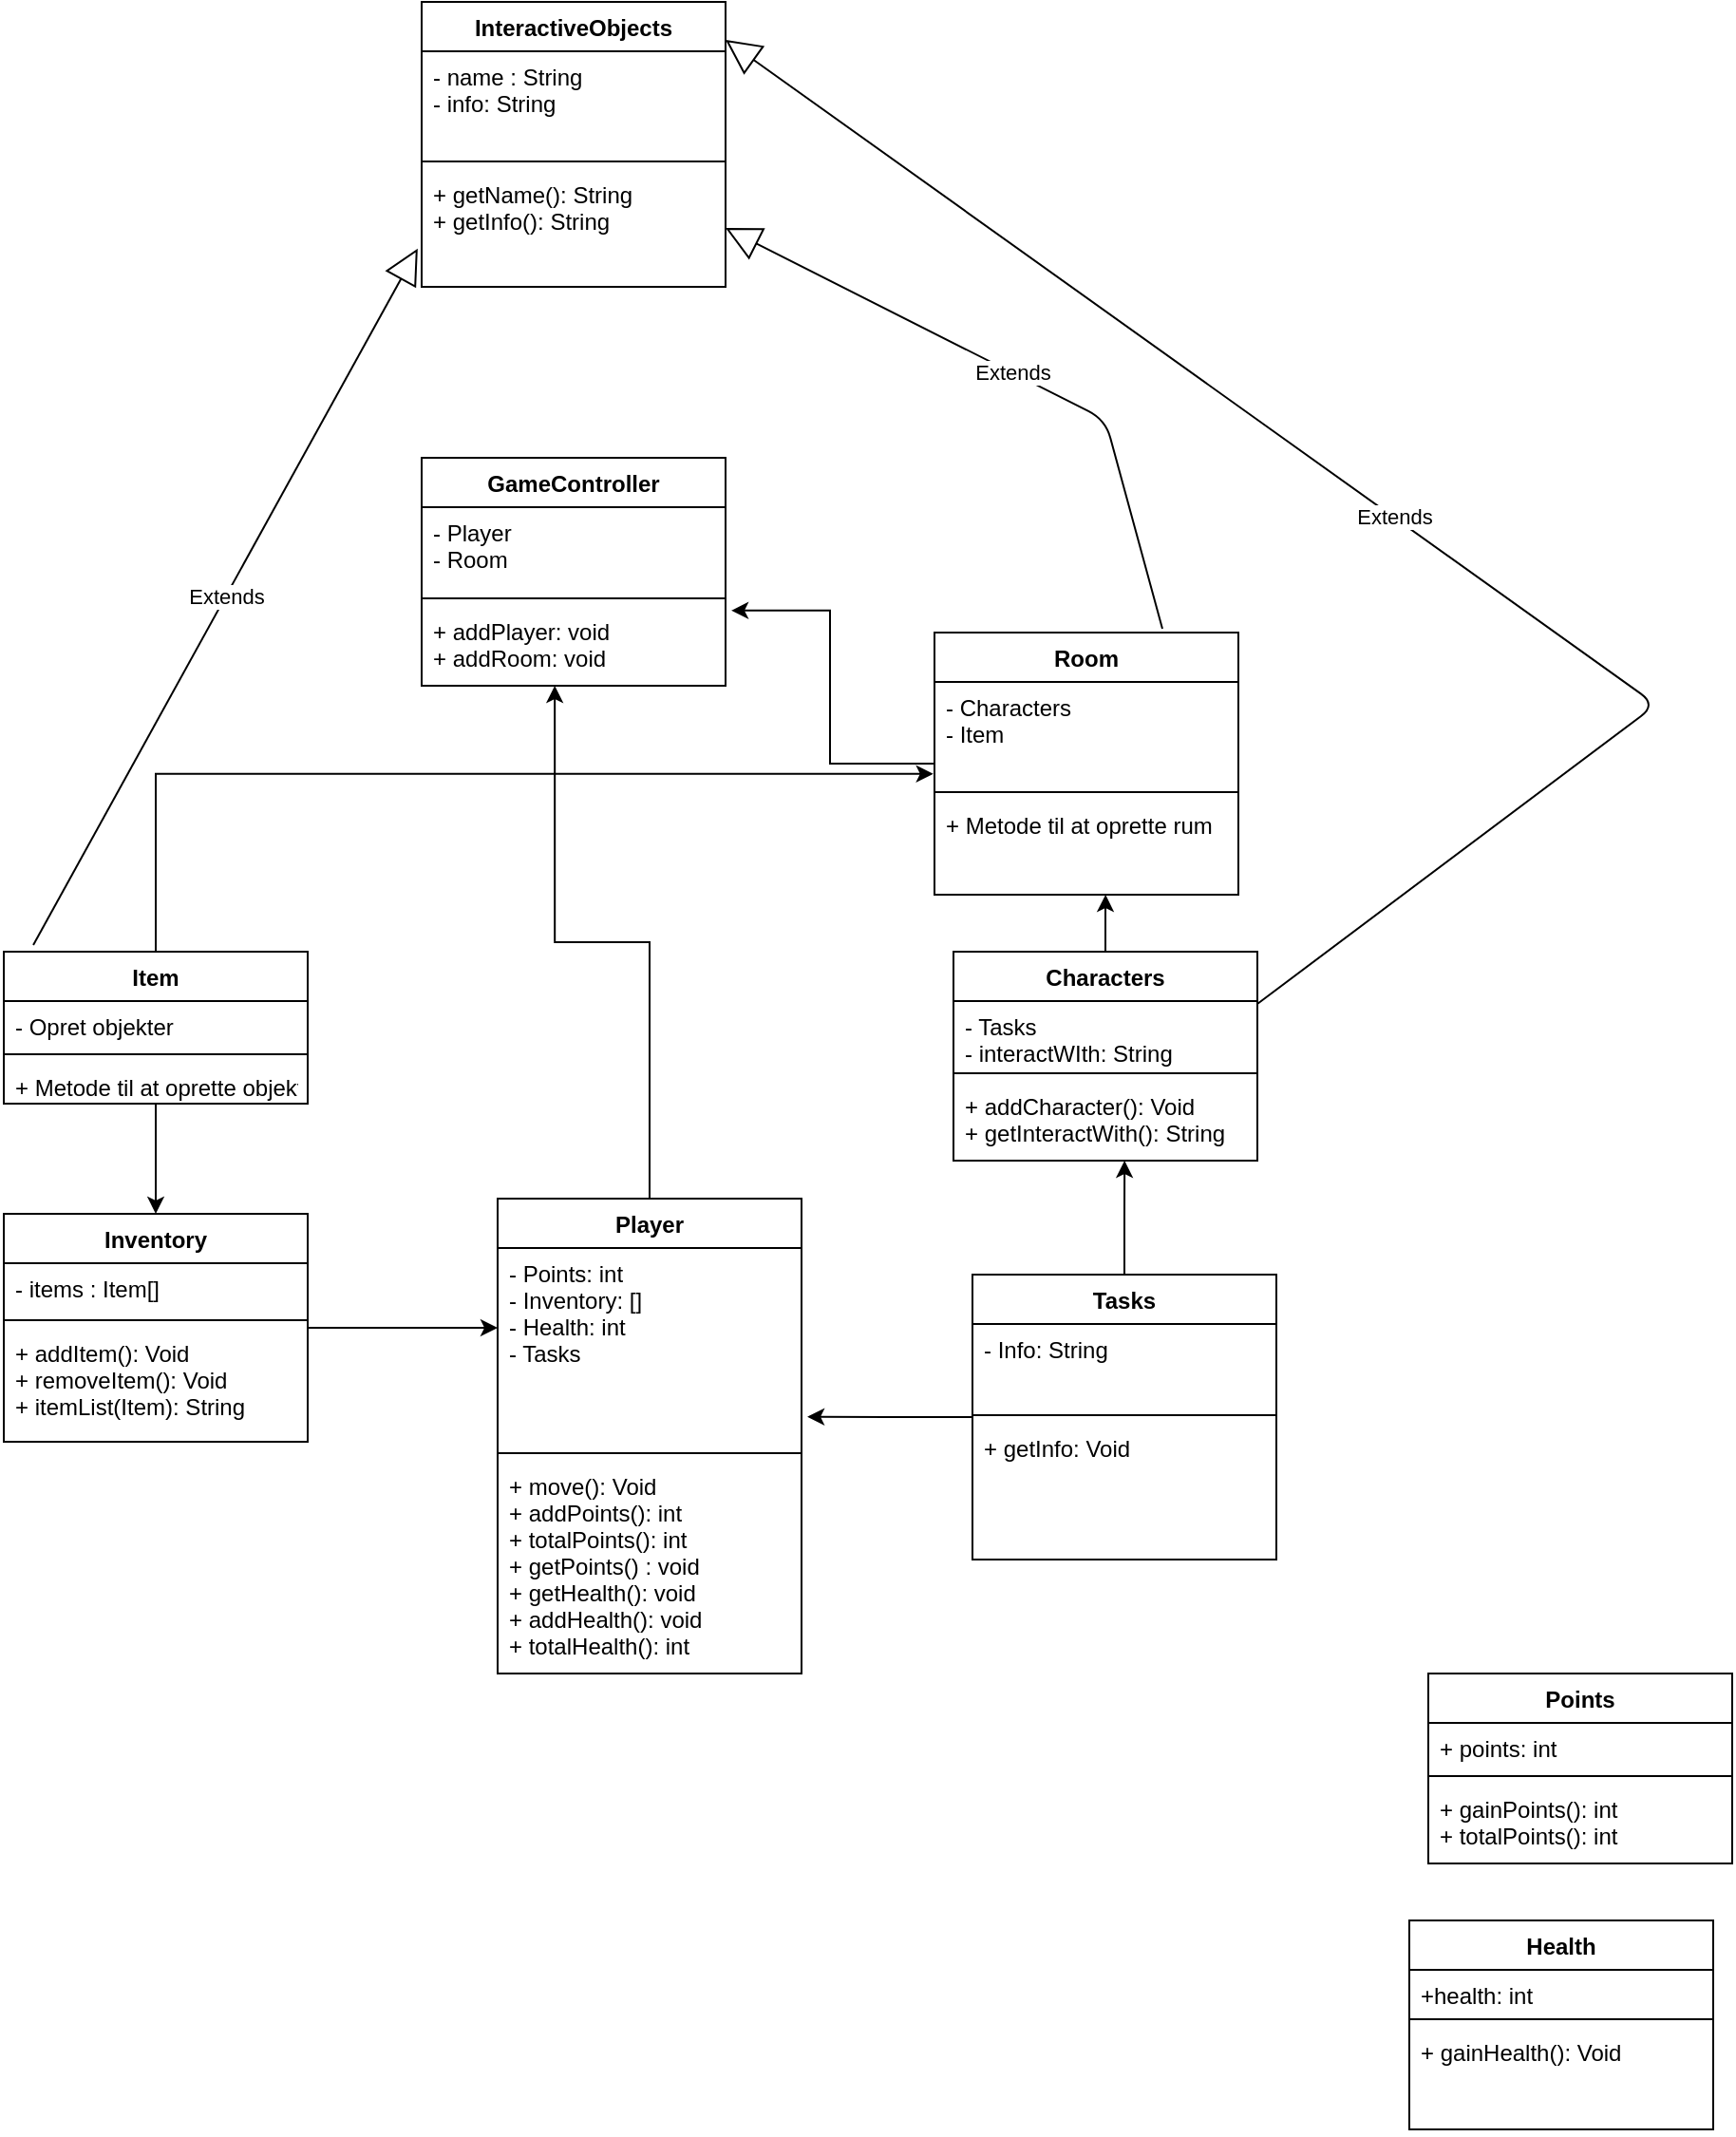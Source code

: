 <mxfile version="13.8.3" type="github">
  <diagram id="OaIZEHk09cOnDfYloAlH" name="Page-1">
    <mxGraphModel dx="2500" dy="2062" grid="1" gridSize="10" guides="1" tooltips="1" connect="1" arrows="1" fold="1" page="1" pageScale="1" pageWidth="827" pageHeight="1169" math="0" shadow="0">
      <root>
        <mxCell id="0" />
        <mxCell id="1" parent="0" />
        <mxCell id="fyJtYtqgs7xTM8hpXgKs-1" value="InteractiveObjects" style="swimlane;fontStyle=1;align=center;verticalAlign=top;childLayout=stackLayout;horizontal=1;startSize=26;horizontalStack=0;resizeParent=1;resizeParentMax=0;resizeLast=0;collapsible=1;marginBottom=0;" parent="1" vertex="1">
          <mxGeometry x="100" y="-270" width="160" height="150" as="geometry" />
        </mxCell>
        <mxCell id="fyJtYtqgs7xTM8hpXgKs-2" value="- name : String&#xa;- info: String&#xa;" style="text;strokeColor=none;fillColor=none;align=left;verticalAlign=top;spacingLeft=4;spacingRight=4;overflow=hidden;rotatable=0;points=[[0,0.5],[1,0.5]];portConstraint=eastwest;" parent="fyJtYtqgs7xTM8hpXgKs-1" vertex="1">
          <mxGeometry y="26" width="160" height="54" as="geometry" />
        </mxCell>
        <mxCell id="fyJtYtqgs7xTM8hpXgKs-3" value="" style="line;strokeWidth=1;fillColor=none;align=left;verticalAlign=middle;spacingTop=-1;spacingLeft=3;spacingRight=3;rotatable=0;labelPosition=right;points=[];portConstraint=eastwest;" parent="fyJtYtqgs7xTM8hpXgKs-1" vertex="1">
          <mxGeometry y="80" width="160" height="8" as="geometry" />
        </mxCell>
        <mxCell id="fyJtYtqgs7xTM8hpXgKs-4" value="+ getName(): String&#xa;+ getInfo(): String&#xa;" style="text;strokeColor=none;fillColor=none;align=left;verticalAlign=top;spacingLeft=4;spacingRight=4;overflow=hidden;rotatable=0;points=[[0,0.5],[1,0.5]];portConstraint=eastwest;" parent="fyJtYtqgs7xTM8hpXgKs-1" vertex="1">
          <mxGeometry y="88" width="160" height="62" as="geometry" />
        </mxCell>
        <mxCell id="Br5TqSRko3BlNioLOSHJ-10" value="Health" style="swimlane;fontStyle=1;align=center;verticalAlign=top;childLayout=stackLayout;horizontal=1;startSize=26;horizontalStack=0;resizeParent=1;resizeParentMax=0;resizeLast=0;collapsible=1;marginBottom=0;" parent="1" vertex="1">
          <mxGeometry x="620" y="740" width="160" height="110" as="geometry" />
        </mxCell>
        <mxCell id="Br5TqSRko3BlNioLOSHJ-11" value="+health: int" style="text;strokeColor=none;fillColor=none;align=left;verticalAlign=top;spacingLeft=4;spacingRight=4;overflow=hidden;rotatable=0;points=[[0,0.5],[1,0.5]];portConstraint=eastwest;" parent="Br5TqSRko3BlNioLOSHJ-10" vertex="1">
          <mxGeometry y="26" width="160" height="22" as="geometry" />
        </mxCell>
        <mxCell id="Br5TqSRko3BlNioLOSHJ-12" value="" style="line;strokeWidth=1;fillColor=none;align=left;verticalAlign=middle;spacingTop=-1;spacingLeft=3;spacingRight=3;rotatable=0;labelPosition=right;points=[];portConstraint=eastwest;" parent="Br5TqSRko3BlNioLOSHJ-10" vertex="1">
          <mxGeometry y="48" width="160" height="8" as="geometry" />
        </mxCell>
        <mxCell id="Br5TqSRko3BlNioLOSHJ-13" value="+ gainHealth(): Void&#xa;" style="text;strokeColor=none;fillColor=none;align=left;verticalAlign=top;spacingLeft=4;spacingRight=4;overflow=hidden;rotatable=0;points=[[0,0.5],[1,0.5]];portConstraint=eastwest;" parent="Br5TqSRko3BlNioLOSHJ-10" vertex="1">
          <mxGeometry y="56" width="160" height="54" as="geometry" />
        </mxCell>
        <mxCell id="fyJtYtqgs7xTM8hpXgKs-21" value="Points" style="swimlane;fontStyle=1;align=center;verticalAlign=top;childLayout=stackLayout;horizontal=1;startSize=26;horizontalStack=0;resizeParent=1;resizeParentMax=0;resizeLast=0;collapsible=1;marginBottom=0;" parent="1" vertex="1">
          <mxGeometry x="630" y="610" width="160" height="100" as="geometry" />
        </mxCell>
        <mxCell id="fyJtYtqgs7xTM8hpXgKs-22" value="+ points: int" style="text;strokeColor=none;fillColor=none;align=left;verticalAlign=top;spacingLeft=4;spacingRight=4;overflow=hidden;rotatable=0;points=[[0,0.5],[1,0.5]];portConstraint=eastwest;" parent="fyJtYtqgs7xTM8hpXgKs-21" vertex="1">
          <mxGeometry y="26" width="160" height="24" as="geometry" />
        </mxCell>
        <mxCell id="fyJtYtqgs7xTM8hpXgKs-23" value="" style="line;strokeWidth=1;fillColor=none;align=left;verticalAlign=middle;spacingTop=-1;spacingLeft=3;spacingRight=3;rotatable=0;labelPosition=right;points=[];portConstraint=eastwest;" parent="fyJtYtqgs7xTM8hpXgKs-21" vertex="1">
          <mxGeometry y="50" width="160" height="8" as="geometry" />
        </mxCell>
        <mxCell id="fyJtYtqgs7xTM8hpXgKs-24" value="+ gainPoints(): int&#xa;+ totalPoints(): int" style="text;strokeColor=none;fillColor=none;align=left;verticalAlign=top;spacingLeft=4;spacingRight=4;overflow=hidden;rotatable=0;points=[[0,0.5],[1,0.5]];portConstraint=eastwest;" parent="fyJtYtqgs7xTM8hpXgKs-21" vertex="1">
          <mxGeometry y="58" width="160" height="42" as="geometry" />
        </mxCell>
        <mxCell id="Wz_xO3bhvmFDx0TktLbk-16" style="edgeStyle=orthogonalEdgeStyle;rounded=0;orthogonalLoop=1;jettySize=auto;html=1;entryX=0.438;entryY=1;entryDx=0;entryDy=0;entryPerimeter=0;" parent="1" source="Br5TqSRko3BlNioLOSHJ-26" target="Wz_xO3bhvmFDx0TktLbk-15" edge="1">
          <mxGeometry relative="1" as="geometry">
            <mxPoint x="220" y="120" as="targetPoint" />
          </mxGeometry>
        </mxCell>
        <mxCell id="Br5TqSRko3BlNioLOSHJ-26" value="Player" style="swimlane;fontStyle=1;align=center;verticalAlign=top;childLayout=stackLayout;horizontal=1;startSize=26;horizontalStack=0;resizeParent=1;resizeParentMax=0;resizeLast=0;collapsible=1;marginBottom=0;" parent="1" vertex="1">
          <mxGeometry x="140" y="360" width="160" height="250" as="geometry" />
        </mxCell>
        <mxCell id="Br5TqSRko3BlNioLOSHJ-27" value="- Points: int&#xa;- Inventory: [] &#xa;- Health: int&#xa;- Tasks" style="text;strokeColor=none;fillColor=none;align=left;verticalAlign=top;spacingLeft=4;spacingRight=4;overflow=hidden;rotatable=0;points=[[0,0.5],[1,0.5]];portConstraint=eastwest;" parent="Br5TqSRko3BlNioLOSHJ-26" vertex="1">
          <mxGeometry y="26" width="160" height="104" as="geometry" />
        </mxCell>
        <mxCell id="Br5TqSRko3BlNioLOSHJ-28" value="" style="line;strokeWidth=1;fillColor=none;align=left;verticalAlign=middle;spacingTop=-1;spacingLeft=3;spacingRight=3;rotatable=0;labelPosition=right;points=[];portConstraint=eastwest;" parent="Br5TqSRko3BlNioLOSHJ-26" vertex="1">
          <mxGeometry y="130" width="160" height="8" as="geometry" />
        </mxCell>
        <mxCell id="Br5TqSRko3BlNioLOSHJ-29" value="+ move(): Void&#xa;+ addPoints(): int&#xa;+ totalPoints(): int&#xa;+ getPoints() : void&#xa;+ getHealth(): void&#xa;+ addHealth(): void&#xa;+ totalHealth(): int" style="text;strokeColor=none;fillColor=none;align=left;verticalAlign=top;spacingLeft=4;spacingRight=4;overflow=hidden;rotatable=0;points=[[0,0.5],[1,0.5]];portConstraint=eastwest;" parent="Br5TqSRko3BlNioLOSHJ-26" vertex="1">
          <mxGeometry y="138" width="160" height="112" as="geometry" />
        </mxCell>
        <mxCell id="XbGQKsOe6jxwTN5SNM0O-1" style="edgeStyle=orthogonalEdgeStyle;rounded=0;orthogonalLoop=1;jettySize=auto;html=1;entryX=0.5;entryY=0;entryDx=0;entryDy=0;" edge="1" parent="1" source="fyJtYtqgs7xTM8hpXgKs-5" target="fyJtYtqgs7xTM8hpXgKs-17">
          <mxGeometry relative="1" as="geometry" />
        </mxCell>
        <mxCell id="XbGQKsOe6jxwTN5SNM0O-8" style="edgeStyle=orthogonalEdgeStyle;rounded=0;orthogonalLoop=1;jettySize=auto;html=1;entryX=-0.004;entryY=0.896;entryDx=0;entryDy=0;entryPerimeter=0;" edge="1" parent="1" source="fyJtYtqgs7xTM8hpXgKs-5" target="fyJtYtqgs7xTM8hpXgKs-26">
          <mxGeometry relative="1" as="geometry" />
        </mxCell>
        <mxCell id="fyJtYtqgs7xTM8hpXgKs-5" value="Item" style="swimlane;fontStyle=1;align=center;verticalAlign=top;childLayout=stackLayout;horizontal=1;startSize=26;horizontalStack=0;resizeParent=1;resizeParentMax=0;resizeLast=0;collapsible=1;marginBottom=0;" parent="1" vertex="1">
          <mxGeometry x="-120" y="230" width="160" height="80" as="geometry" />
        </mxCell>
        <mxCell id="fyJtYtqgs7xTM8hpXgKs-6" value="- Opret objekter" style="text;strokeColor=none;fillColor=none;align=left;verticalAlign=top;spacingLeft=4;spacingRight=4;overflow=hidden;rotatable=0;points=[[0,0.5],[1,0.5]];portConstraint=eastwest;" parent="fyJtYtqgs7xTM8hpXgKs-5" vertex="1">
          <mxGeometry y="26" width="160" height="24" as="geometry" />
        </mxCell>
        <mxCell id="fyJtYtqgs7xTM8hpXgKs-7" value="" style="line;strokeWidth=1;fillColor=none;align=left;verticalAlign=middle;spacingTop=-1;spacingLeft=3;spacingRight=3;rotatable=0;labelPosition=right;points=[];portConstraint=eastwest;" parent="fyJtYtqgs7xTM8hpXgKs-5" vertex="1">
          <mxGeometry y="50" width="160" height="8" as="geometry" />
        </mxCell>
        <mxCell id="fyJtYtqgs7xTM8hpXgKs-8" value="+ Metode til at oprette objekter" style="text;strokeColor=none;fillColor=none;align=left;verticalAlign=top;spacingLeft=4;spacingRight=4;overflow=hidden;rotatable=0;points=[[0,0.5],[1,0.5]];portConstraint=eastwest;" parent="fyJtYtqgs7xTM8hpXgKs-5" vertex="1">
          <mxGeometry y="58" width="160" height="22" as="geometry" />
        </mxCell>
        <mxCell id="XbGQKsOe6jxwTN5SNM0O-13" style="edgeStyle=orthogonalEdgeStyle;rounded=0;orthogonalLoop=1;jettySize=auto;html=1;entryX=0.563;entryY=1;entryDx=0;entryDy=0;entryPerimeter=0;" edge="1" parent="1" source="Br5TqSRko3BlNioLOSHJ-41" target="fyJtYtqgs7xTM8hpXgKs-12">
          <mxGeometry relative="1" as="geometry" />
        </mxCell>
        <mxCell id="XbGQKsOe6jxwTN5SNM0O-15" style="edgeStyle=orthogonalEdgeStyle;rounded=0;orthogonalLoop=1;jettySize=auto;html=1;entryX=1.019;entryY=0.854;entryDx=0;entryDy=0;entryPerimeter=0;" edge="1" parent="1" source="Br5TqSRko3BlNioLOSHJ-41" target="Br5TqSRko3BlNioLOSHJ-27">
          <mxGeometry relative="1" as="geometry" />
        </mxCell>
        <mxCell id="Br5TqSRko3BlNioLOSHJ-41" value="Tasks" style="swimlane;fontStyle=1;align=center;verticalAlign=top;childLayout=stackLayout;horizontal=1;startSize=26;horizontalStack=0;resizeParent=1;resizeParentMax=0;resizeLast=0;collapsible=1;marginBottom=0;" parent="1" vertex="1">
          <mxGeometry x="390" y="400" width="160" height="150" as="geometry" />
        </mxCell>
        <mxCell id="Br5TqSRko3BlNioLOSHJ-42" value="- Info: String" style="text;strokeColor=none;fillColor=none;align=left;verticalAlign=top;spacingLeft=4;spacingRight=4;overflow=hidden;rotatable=0;points=[[0,0.5],[1,0.5]];portConstraint=eastwest;" parent="Br5TqSRko3BlNioLOSHJ-41" vertex="1">
          <mxGeometry y="26" width="160" height="44" as="geometry" />
        </mxCell>
        <mxCell id="Br5TqSRko3BlNioLOSHJ-43" value="" style="line;strokeWidth=1;fillColor=none;align=left;verticalAlign=middle;spacingTop=-1;spacingLeft=3;spacingRight=3;rotatable=0;labelPosition=right;points=[];portConstraint=eastwest;" parent="Br5TqSRko3BlNioLOSHJ-41" vertex="1">
          <mxGeometry y="70" width="160" height="8" as="geometry" />
        </mxCell>
        <mxCell id="Br5TqSRko3BlNioLOSHJ-44" value="+ getInfo: Void" style="text;strokeColor=none;fillColor=none;align=left;verticalAlign=top;spacingLeft=4;spacingRight=4;overflow=hidden;rotatable=0;points=[[0,0.5],[1,0.5]];portConstraint=eastwest;" parent="Br5TqSRko3BlNioLOSHJ-41" vertex="1">
          <mxGeometry y="78" width="160" height="72" as="geometry" />
        </mxCell>
        <mxCell id="Wz_xO3bhvmFDx0TktLbk-18" style="edgeStyle=orthogonalEdgeStyle;rounded=0;orthogonalLoop=1;jettySize=auto;html=1;entryX=1.019;entryY=0.058;entryDx=0;entryDy=0;entryPerimeter=0;" parent="1" source="fyJtYtqgs7xTM8hpXgKs-25" target="Wz_xO3bhvmFDx0TktLbk-15" edge="1">
          <mxGeometry relative="1" as="geometry" />
        </mxCell>
        <mxCell id="fyJtYtqgs7xTM8hpXgKs-25" value="Room" style="swimlane;fontStyle=1;align=center;verticalAlign=top;childLayout=stackLayout;horizontal=1;startSize=26;horizontalStack=0;resizeParent=1;resizeParentMax=0;resizeLast=0;collapsible=1;marginBottom=0;" parent="1" vertex="1">
          <mxGeometry x="370" y="62" width="160" height="138" as="geometry" />
        </mxCell>
        <mxCell id="fyJtYtqgs7xTM8hpXgKs-26" value="- Characters&#xa;- Item " style="text;strokeColor=none;fillColor=none;align=left;verticalAlign=top;spacingLeft=4;spacingRight=4;overflow=hidden;rotatable=0;points=[[0,0.5],[1,0.5]];portConstraint=eastwest;" parent="fyJtYtqgs7xTM8hpXgKs-25" vertex="1">
          <mxGeometry y="26" width="160" height="54" as="geometry" />
        </mxCell>
        <mxCell id="fyJtYtqgs7xTM8hpXgKs-27" value="" style="line;strokeWidth=1;fillColor=none;align=left;verticalAlign=middle;spacingTop=-1;spacingLeft=3;spacingRight=3;rotatable=0;labelPosition=right;points=[];portConstraint=eastwest;" parent="fyJtYtqgs7xTM8hpXgKs-25" vertex="1">
          <mxGeometry y="80" width="160" height="8" as="geometry" />
        </mxCell>
        <mxCell id="fyJtYtqgs7xTM8hpXgKs-28" value="+ Metode til at oprette rum" style="text;strokeColor=none;fillColor=none;align=left;verticalAlign=top;spacingLeft=4;spacingRight=4;overflow=hidden;rotatable=0;points=[[0,0.5],[1,0.5]];portConstraint=eastwest;" parent="fyJtYtqgs7xTM8hpXgKs-25" vertex="1">
          <mxGeometry y="88" width="160" height="50" as="geometry" />
        </mxCell>
        <mxCell id="XbGQKsOe6jxwTN5SNM0O-10" style="edgeStyle=orthogonalEdgeStyle;rounded=0;orthogonalLoop=1;jettySize=auto;html=1;entryX=0.563;entryY=1;entryDx=0;entryDy=0;entryPerimeter=0;" edge="1" parent="1" source="fyJtYtqgs7xTM8hpXgKs-9" target="fyJtYtqgs7xTM8hpXgKs-28">
          <mxGeometry relative="1" as="geometry" />
        </mxCell>
        <mxCell id="fyJtYtqgs7xTM8hpXgKs-9" value="Characters" style="swimlane;fontStyle=1;align=center;verticalAlign=top;childLayout=stackLayout;horizontal=1;startSize=26;horizontalStack=0;resizeParent=1;resizeParentMax=0;resizeLast=0;collapsible=1;marginBottom=0;" parent="1" vertex="1">
          <mxGeometry x="380" y="230" width="160" height="110" as="geometry" />
        </mxCell>
        <mxCell id="fyJtYtqgs7xTM8hpXgKs-10" value="- Tasks&#xa;- interactWIth: String" style="text;strokeColor=none;fillColor=none;align=left;verticalAlign=top;spacingLeft=4;spacingRight=4;overflow=hidden;rotatable=0;points=[[0,0.5],[1,0.5]];portConstraint=eastwest;" parent="fyJtYtqgs7xTM8hpXgKs-9" vertex="1">
          <mxGeometry y="26" width="160" height="34" as="geometry" />
        </mxCell>
        <mxCell id="fyJtYtqgs7xTM8hpXgKs-11" value="" style="line;strokeWidth=1;fillColor=none;align=left;verticalAlign=middle;spacingTop=-1;spacingLeft=3;spacingRight=3;rotatable=0;labelPosition=right;points=[];portConstraint=eastwest;" parent="fyJtYtqgs7xTM8hpXgKs-9" vertex="1">
          <mxGeometry y="60" width="160" height="8" as="geometry" />
        </mxCell>
        <mxCell id="fyJtYtqgs7xTM8hpXgKs-12" value="+ addCharacter(): Void&#xa;+ getInteractWith(): String" style="text;strokeColor=none;fillColor=none;align=left;verticalAlign=top;spacingLeft=4;spacingRight=4;overflow=hidden;rotatable=0;points=[[0,0.5],[1,0.5]];portConstraint=eastwest;" parent="fyJtYtqgs7xTM8hpXgKs-9" vertex="1">
          <mxGeometry y="68" width="160" height="42" as="geometry" />
        </mxCell>
        <mxCell id="XbGQKsOe6jxwTN5SNM0O-3" style="edgeStyle=orthogonalEdgeStyle;rounded=0;orthogonalLoop=1;jettySize=auto;html=1;entryX=0;entryY=0.404;entryDx=0;entryDy=0;entryPerimeter=0;" edge="1" parent="1" source="fyJtYtqgs7xTM8hpXgKs-17" target="Br5TqSRko3BlNioLOSHJ-27">
          <mxGeometry relative="1" as="geometry" />
        </mxCell>
        <mxCell id="fyJtYtqgs7xTM8hpXgKs-17" value="Inventory" style="swimlane;fontStyle=1;align=center;verticalAlign=top;childLayout=stackLayout;horizontal=1;startSize=26;horizontalStack=0;resizeParent=1;resizeParentMax=0;resizeLast=0;collapsible=1;marginBottom=0;" parent="1" vertex="1">
          <mxGeometry x="-120" y="368" width="160" height="120" as="geometry" />
        </mxCell>
        <mxCell id="fyJtYtqgs7xTM8hpXgKs-18" value="- items : Item[]" style="text;strokeColor=none;fillColor=none;align=left;verticalAlign=top;spacingLeft=4;spacingRight=4;overflow=hidden;rotatable=0;points=[[0,0.5],[1,0.5]];portConstraint=eastwest;" parent="fyJtYtqgs7xTM8hpXgKs-17" vertex="1">
          <mxGeometry y="26" width="160" height="26" as="geometry" />
        </mxCell>
        <mxCell id="fyJtYtqgs7xTM8hpXgKs-19" value="" style="line;strokeWidth=1;fillColor=none;align=left;verticalAlign=middle;spacingTop=-1;spacingLeft=3;spacingRight=3;rotatable=0;labelPosition=right;points=[];portConstraint=eastwest;" parent="fyJtYtqgs7xTM8hpXgKs-17" vertex="1">
          <mxGeometry y="52" width="160" height="8" as="geometry" />
        </mxCell>
        <mxCell id="fyJtYtqgs7xTM8hpXgKs-20" value="+ addItem(): Void &#xa;+ removeItem(): Void&#xa;+ itemList(Item): String" style="text;strokeColor=none;fillColor=none;align=left;verticalAlign=top;spacingLeft=4;spacingRight=4;overflow=hidden;rotatable=0;points=[[0,0.5],[1,0.5]];portConstraint=eastwest;" parent="fyJtYtqgs7xTM8hpXgKs-17" vertex="1">
          <mxGeometry y="60" width="160" height="60" as="geometry" />
        </mxCell>
        <mxCell id="Wz_xO3bhvmFDx0TktLbk-11" value="Extends" style="endArrow=block;endSize=16;endFill=0;html=1;entryX=1;entryY=0.5;entryDx=0;entryDy=0;" parent="1" target="fyJtYtqgs7xTM8hpXgKs-4" edge="1">
          <mxGeometry width="160" relative="1" as="geometry">
            <mxPoint x="490" y="60" as="sourcePoint" />
            <mxPoint x="540" y="-60" as="targetPoint" />
            <Array as="points">
              <mxPoint x="460" y="-50" />
            </Array>
          </mxGeometry>
        </mxCell>
        <mxCell id="Wz_xO3bhvmFDx0TktLbk-12" value="GameController" style="swimlane;fontStyle=1;align=center;verticalAlign=top;childLayout=stackLayout;horizontal=1;startSize=26;horizontalStack=0;resizeParent=1;resizeParentMax=0;resizeLast=0;collapsible=1;marginBottom=0;" parent="1" vertex="1">
          <mxGeometry x="100" y="-30" width="160" height="120" as="geometry" />
        </mxCell>
        <mxCell id="Wz_xO3bhvmFDx0TktLbk-13" value="- Player&#xa;- Room" style="text;strokeColor=none;fillColor=none;align=left;verticalAlign=top;spacingLeft=4;spacingRight=4;overflow=hidden;rotatable=0;points=[[0,0.5],[1,0.5]];portConstraint=eastwest;" parent="Wz_xO3bhvmFDx0TktLbk-12" vertex="1">
          <mxGeometry y="26" width="160" height="44" as="geometry" />
        </mxCell>
        <mxCell id="Wz_xO3bhvmFDx0TktLbk-14" value="" style="line;strokeWidth=1;fillColor=none;align=left;verticalAlign=middle;spacingTop=-1;spacingLeft=3;spacingRight=3;rotatable=0;labelPosition=right;points=[];portConstraint=eastwest;" parent="Wz_xO3bhvmFDx0TktLbk-12" vertex="1">
          <mxGeometry y="70" width="160" height="8" as="geometry" />
        </mxCell>
        <mxCell id="Wz_xO3bhvmFDx0TktLbk-15" value="+ addPlayer: void&#xa;+ addRoom: void" style="text;strokeColor=none;fillColor=none;align=left;verticalAlign=top;spacingLeft=4;spacingRight=4;overflow=hidden;rotatable=0;points=[[0,0.5],[1,0.5]];portConstraint=eastwest;" parent="Wz_xO3bhvmFDx0TktLbk-12" vertex="1">
          <mxGeometry y="78" width="160" height="42" as="geometry" />
        </mxCell>
        <mxCell id="Wz_xO3bhvmFDx0TktLbk-19" value="Extends" style="endArrow=block;endSize=16;endFill=0;html=1;entryX=-0.013;entryY=0.675;entryDx=0;entryDy=0;entryPerimeter=0;exitX=0.097;exitY=-0.044;exitDx=0;exitDy=0;exitPerimeter=0;" parent="1" source="fyJtYtqgs7xTM8hpXgKs-5" target="fyJtYtqgs7xTM8hpXgKs-4" edge="1">
          <mxGeometry width="160" relative="1" as="geometry">
            <mxPoint x="-170" y="-20" as="sourcePoint" />
            <mxPoint x="-10" y="-20" as="targetPoint" />
          </mxGeometry>
        </mxCell>
        <mxCell id="Wz_xO3bhvmFDx0TktLbk-20" value="Extends" style="endArrow=block;endSize=16;endFill=0;html=1;entryX=1;entryY=0.133;entryDx=0;entryDy=0;entryPerimeter=0;exitX=1;exitY=0.25;exitDx=0;exitDy=0;" parent="1" target="fyJtYtqgs7xTM8hpXgKs-1" edge="1" source="fyJtYtqgs7xTM8hpXgKs-9">
          <mxGeometry width="160" relative="1" as="geometry">
            <mxPoint x="550" y="250" as="sourcePoint" />
            <mxPoint x="680" y="-140" as="targetPoint" />
            <Array as="points">
              <mxPoint x="750" y="100" />
            </Array>
          </mxGeometry>
        </mxCell>
      </root>
    </mxGraphModel>
  </diagram>
</mxfile>
